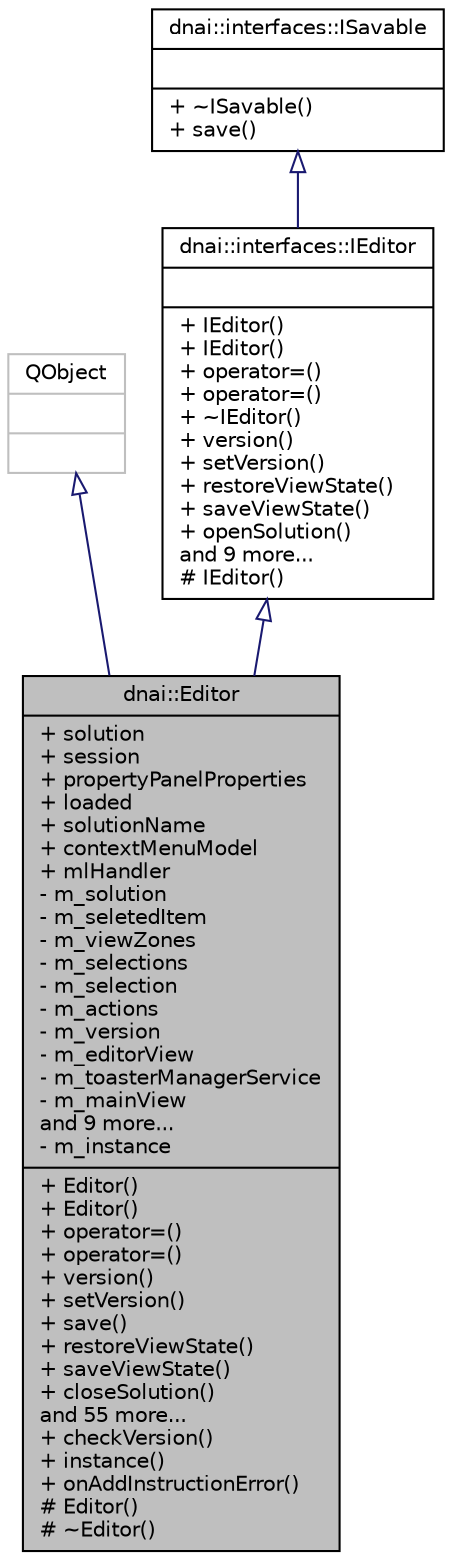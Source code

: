 digraph "dnai::Editor"
{
  edge [fontname="Helvetica",fontsize="10",labelfontname="Helvetica",labelfontsize="10"];
  node [fontname="Helvetica",fontsize="10",shape=record];
  Node1 [label="{dnai::Editor\n|+ solution\l+ session\l+ propertyPanelProperties\l+ loaded\l+ solutionName\l+ contextMenuModel\l+ mlHandler\l- m_solution\l- m_seletedItem\l- m_viewZones\l- m_selections\l- m_selection\l- m_actions\l- m_version\l- m_editorView\l- m_toasterManagerService\l- m_mainView\land 9 more...\l- m_instance\l|+ Editor()\l+ Editor()\l+ operator=()\l+ operator=()\l+ version()\l+ setVersion()\l+ save()\l+ restoreViewState()\l+ saveViewState()\l+ closeSolution()\land 55 more...\l+ checkVersion()\l+ instance()\l+ onAddInstructionError()\l# Editor()\l# ~Editor()\l}",height=0.2,width=0.4,color="black", fillcolor="grey75", style="filled", fontcolor="black"];
  Node2 -> Node1 [dir="back",color="midnightblue",fontsize="10",style="solid",arrowtail="onormal",fontname="Helvetica"];
  Node2 [label="{QObject\n||}",height=0.2,width=0.4,color="grey75", fillcolor="white", style="filled"];
  Node3 -> Node1 [dir="back",color="midnightblue",fontsize="10",style="solid",arrowtail="onormal",fontname="Helvetica"];
  Node3 [label="{dnai::interfaces::IEditor\n||+ IEditor()\l+ IEditor()\l+ operator=()\l+ operator=()\l+ ~IEditor()\l+ version()\l+ setVersion()\l+ restoreViewState()\l+ saveViewState()\l+ openSolution()\land 9 more...\l# IEditor()\l}",height=0.2,width=0.4,color="black", fillcolor="white", style="filled",URL="$classdnai_1_1interfaces_1_1_i_editor.html"];
  Node4 -> Node3 [dir="back",color="midnightblue",fontsize="10",style="solid",arrowtail="onormal",fontname="Helvetica"];
  Node4 [label="{dnai::interfaces::ISavable\n||+ ~ISavable()\l+ save()\l}",height=0.2,width=0.4,color="black", fillcolor="white", style="filled",URL="$classdnai_1_1interfaces_1_1_i_savable.html"];
}
